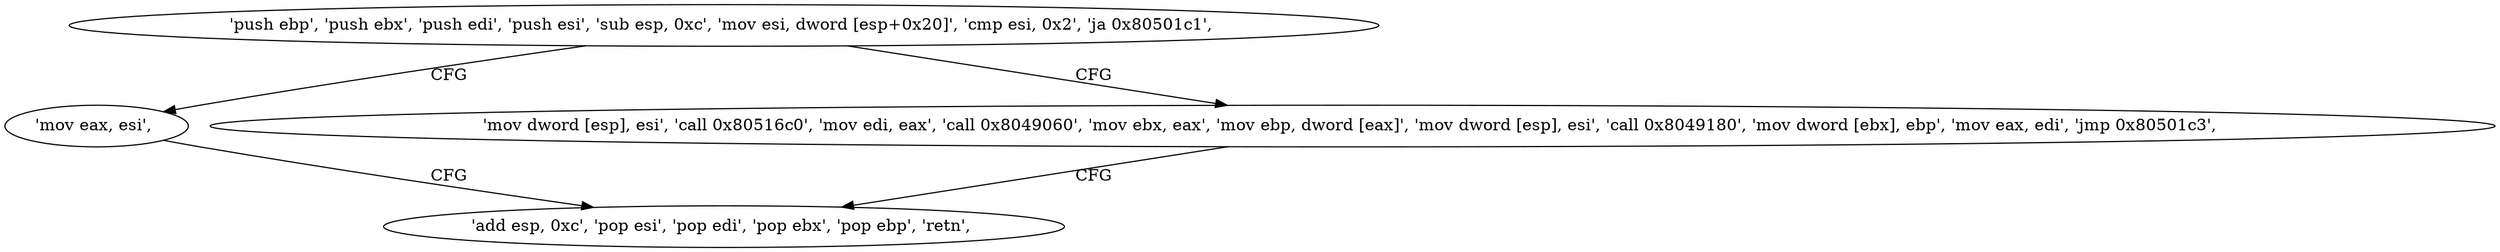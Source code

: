 digraph "func" {
"134545808" [label = "'push ebp', 'push ebx', 'push edi', 'push esi', 'sub esp, 0xc', 'mov esi, dword [esp+0x20]', 'cmp esi, 0x2', 'ja 0x80501c1', " ]
"134545857" [label = "'mov eax, esi', " ]
"134545824" [label = "'mov dword [esp], esi', 'call 0x80516c0', 'mov edi, eax', 'call 0x8049060', 'mov ebx, eax', 'mov ebp, dword [eax]', 'mov dword [esp], esi', 'call 0x8049180', 'mov dword [ebx], ebp', 'mov eax, edi', 'jmp 0x80501c3', " ]
"134545859" [label = "'add esp, 0xc', 'pop esi', 'pop edi', 'pop ebx', 'pop ebp', 'retn', " ]
"134545808" -> "134545857" [ label = "CFG" ]
"134545808" -> "134545824" [ label = "CFG" ]
"134545857" -> "134545859" [ label = "CFG" ]
"134545824" -> "134545859" [ label = "CFG" ]
}
